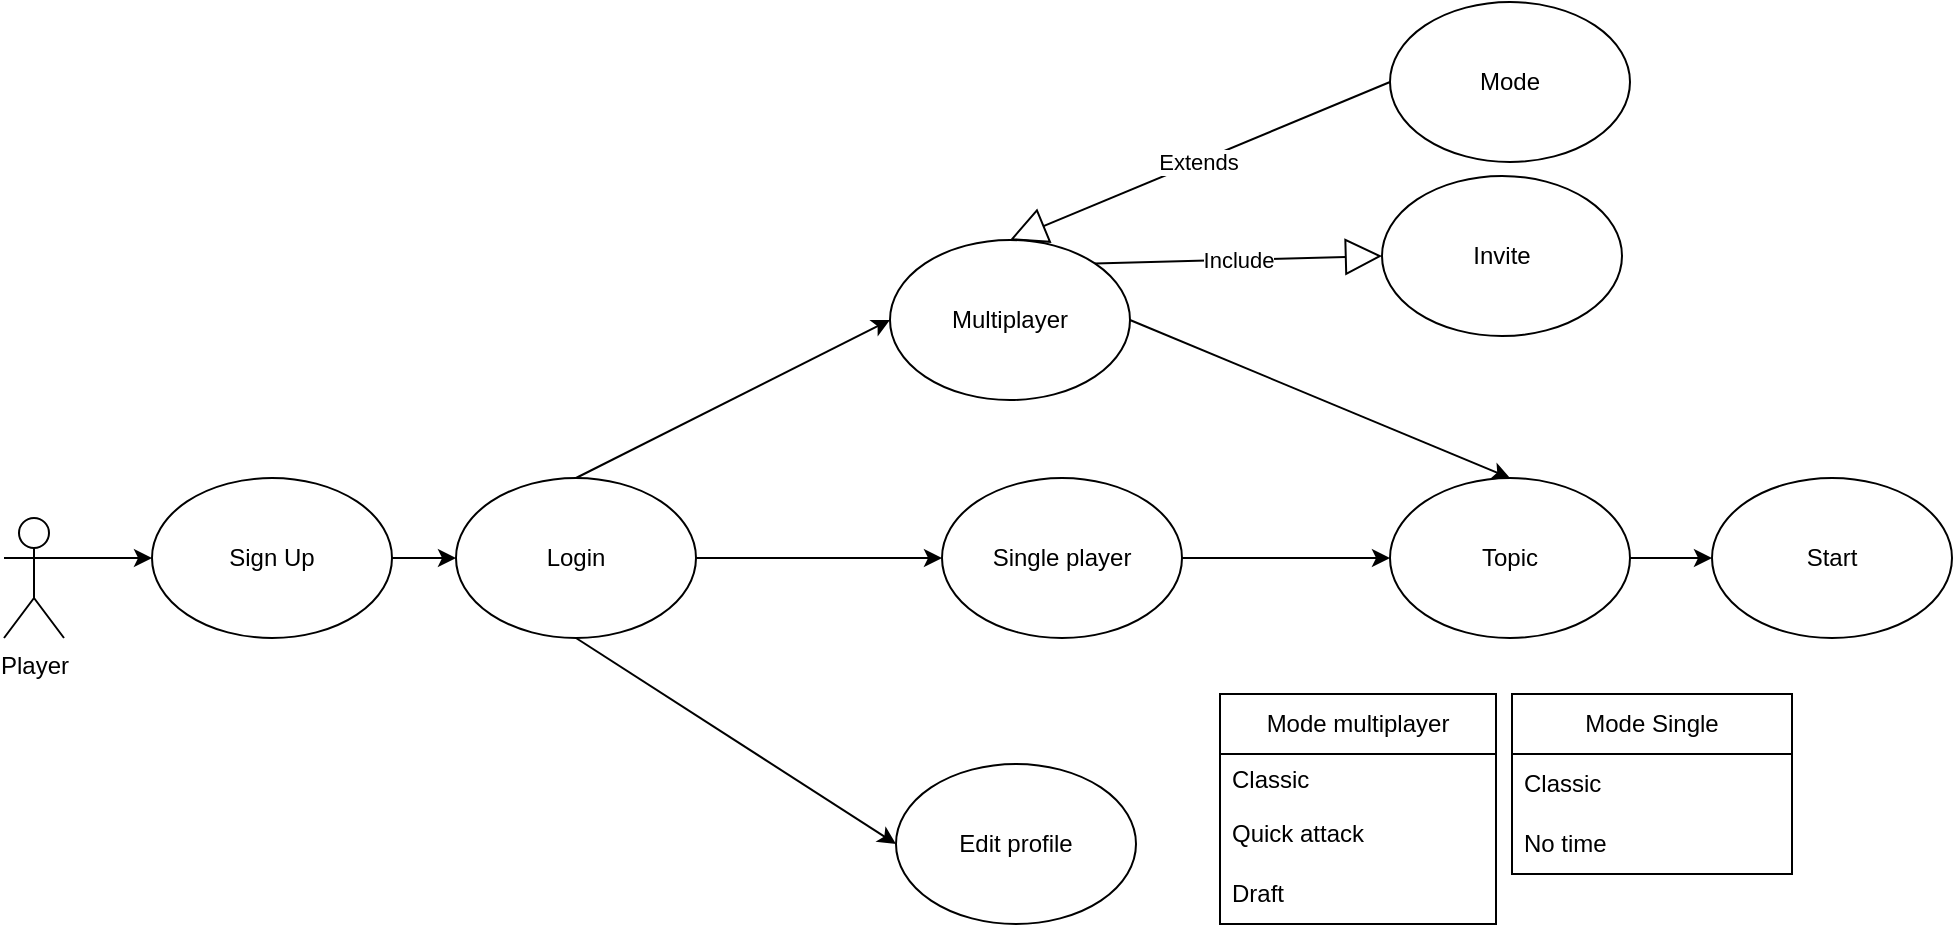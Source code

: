 <mxfile version="22.0.8" type="github">
  <diagram name="Page-1" id="1PqdWoSaJWrxitLMl5rY">
    <mxGraphModel dx="1402" dy="923" grid="0" gridSize="10" guides="1" tooltips="1" connect="1" arrows="1" fold="1" page="0" pageScale="1" pageWidth="827" pageHeight="1169" math="0" shadow="0">
      <root>
        <mxCell id="0" />
        <mxCell id="1" parent="0" />
        <mxCell id="lh3RgN_V7VgUxewfRanb-2" value="Single player" style="ellipse;whiteSpace=wrap;html=1;" parent="1" vertex="1">
          <mxGeometry x="377" y="185" width="120" height="80" as="geometry" />
        </mxCell>
        <mxCell id="lh3RgN_V7VgUxewfRanb-3" value="Multiplayer" style="ellipse;whiteSpace=wrap;html=1;" parent="1" vertex="1">
          <mxGeometry x="351" y="66" width="120" height="80" as="geometry" />
        </mxCell>
        <mxCell id="lh3RgN_V7VgUxewfRanb-4" value="Mode" style="ellipse;whiteSpace=wrap;html=1;" parent="1" vertex="1">
          <mxGeometry x="601" y="-53" width="120" height="80" as="geometry" />
        </mxCell>
        <mxCell id="lh3RgN_V7VgUxewfRanb-5" value="Topic" style="ellipse;whiteSpace=wrap;html=1;" parent="1" vertex="1">
          <mxGeometry x="601" y="185" width="120" height="80" as="geometry" />
        </mxCell>
        <mxCell id="lh3RgN_V7VgUxewfRanb-6" value="Edit profile&lt;br&gt;" style="ellipse;whiteSpace=wrap;html=1;" parent="1" vertex="1">
          <mxGeometry x="354" y="328" width="120" height="80" as="geometry" />
        </mxCell>
        <mxCell id="lh3RgN_V7VgUxewfRanb-7" value="Login" style="ellipse;whiteSpace=wrap;html=1;" parent="1" vertex="1">
          <mxGeometry x="134.0" y="185" width="120" height="80" as="geometry" />
        </mxCell>
        <mxCell id="lh3RgN_V7VgUxewfRanb-11" style="rounded=0;orthogonalLoop=1;jettySize=auto;html=1;entryX=0;entryY=0.5;entryDx=0;entryDy=0;exitX=1;exitY=0.5;exitDx=0;exitDy=0;" parent="1" source="lh3RgN_V7VgUxewfRanb-8" target="lh3RgN_V7VgUxewfRanb-7" edge="1">
          <mxGeometry relative="1" as="geometry">
            <mxPoint x="211" y="278" as="sourcePoint" />
          </mxGeometry>
        </mxCell>
        <mxCell id="lh3RgN_V7VgUxewfRanb-8" value="Sign Up" style="ellipse;whiteSpace=wrap;html=1;" parent="1" vertex="1">
          <mxGeometry x="-18" y="185" width="120" height="80" as="geometry" />
        </mxCell>
        <mxCell id="lh3RgN_V7VgUxewfRanb-12" value="" style="endArrow=classic;html=1;rounded=0;exitX=1;exitY=0.5;exitDx=0;exitDy=0;entryX=0;entryY=0.5;entryDx=0;entryDy=0;" parent="1" source="lh3RgN_V7VgUxewfRanb-7" target="lh3RgN_V7VgUxewfRanb-2" edge="1">
          <mxGeometry width="50" height="50" relative="1" as="geometry">
            <mxPoint x="387" y="298" as="sourcePoint" />
            <mxPoint x="437" y="248" as="targetPoint" />
          </mxGeometry>
        </mxCell>
        <mxCell id="lh3RgN_V7VgUxewfRanb-13" value="" style="endArrow=classic;html=1;rounded=0;exitX=0.5;exitY=0;exitDx=0;exitDy=0;entryX=0;entryY=0.5;entryDx=0;entryDy=0;" parent="1" source="lh3RgN_V7VgUxewfRanb-7" target="lh3RgN_V7VgUxewfRanb-3" edge="1">
          <mxGeometry width="50" height="50" relative="1" as="geometry">
            <mxPoint x="387" y="298" as="sourcePoint" />
            <mxPoint x="437" y="248" as="targetPoint" />
          </mxGeometry>
        </mxCell>
        <mxCell id="lh3RgN_V7VgUxewfRanb-16" value="" style="endArrow=classic;html=1;rounded=0;exitX=1;exitY=0.5;exitDx=0;exitDy=0;entryX=0;entryY=0.5;entryDx=0;entryDy=0;" parent="1" source="lh3RgN_V7VgUxewfRanb-2" target="lh3RgN_V7VgUxewfRanb-5" edge="1">
          <mxGeometry width="50" height="50" relative="1" as="geometry">
            <mxPoint x="460" y="382" as="sourcePoint" />
            <mxPoint x="595" y="231" as="targetPoint" />
          </mxGeometry>
        </mxCell>
        <mxCell id="lh3RgN_V7VgUxewfRanb-17" value="" style="endArrow=classic;html=1;rounded=0;exitX=0.5;exitY=1;exitDx=0;exitDy=0;entryX=0;entryY=0.5;entryDx=0;entryDy=0;" parent="1" source="lh3RgN_V7VgUxewfRanb-7" target="lh3RgN_V7VgUxewfRanb-6" edge="1">
          <mxGeometry width="50" height="50" relative="1" as="geometry">
            <mxPoint x="387" y="298" as="sourcePoint" />
            <mxPoint x="437" y="248" as="targetPoint" />
          </mxGeometry>
        </mxCell>
        <mxCell id="lh3RgN_V7VgUxewfRanb-20" value="Invite" style="ellipse;whiteSpace=wrap;html=1;" parent="1" vertex="1">
          <mxGeometry x="597" y="34" width="120" height="80" as="geometry" />
        </mxCell>
        <mxCell id="lh3RgN_V7VgUxewfRanb-23" value="" style="endArrow=classic;html=1;rounded=0;exitX=1;exitY=0.5;exitDx=0;exitDy=0;entryX=0.5;entryY=0;entryDx=0;entryDy=0;" parent="1" source="lh3RgN_V7VgUxewfRanb-3" target="lh3RgN_V7VgUxewfRanb-5" edge="1">
          <mxGeometry width="50" height="50" relative="1" as="geometry">
            <mxPoint x="387" y="298" as="sourcePoint" />
            <mxPoint x="437" y="248" as="targetPoint" />
          </mxGeometry>
        </mxCell>
        <mxCell id="lh3RgN_V7VgUxewfRanb-24" value="Player" style="shape=umlActor;verticalLabelPosition=bottom;verticalAlign=top;html=1;outlineConnect=0;" parent="1" vertex="1">
          <mxGeometry x="-92" y="205" width="30" height="60" as="geometry" />
        </mxCell>
        <mxCell id="lh3RgN_V7VgUxewfRanb-25" value="" style="endArrow=classic;html=1;rounded=0;exitX=1;exitY=0.333;exitDx=0;exitDy=0;exitPerimeter=0;entryX=0;entryY=0.5;entryDx=0;entryDy=0;" parent="1" source="lh3RgN_V7VgUxewfRanb-24" target="lh3RgN_V7VgUxewfRanb-8" edge="1">
          <mxGeometry width="50" height="50" relative="1" as="geometry">
            <mxPoint x="387" y="298" as="sourcePoint" />
            <mxPoint x="437" y="248" as="targetPoint" />
          </mxGeometry>
        </mxCell>
        <mxCell id="lh3RgN_V7VgUxewfRanb-33" value="Mode multiplayer" style="swimlane;fontStyle=0;childLayout=stackLayout;horizontal=1;startSize=30;horizontalStack=0;resizeParent=1;resizeParentMax=0;resizeLast=0;collapsible=1;marginBottom=0;whiteSpace=wrap;html=1;" parent="1" vertex="1">
          <mxGeometry x="516" y="293" width="138" height="115" as="geometry" />
        </mxCell>
        <mxCell id="lh3RgN_V7VgUxewfRanb-35" value="Classic" style="text;strokeColor=none;fillColor=none;align=left;verticalAlign=middle;spacingLeft=4;spacingRight=4;overflow=hidden;points=[[0,0.5],[1,0.5]];portConstraint=eastwest;rotatable=0;whiteSpace=wrap;html=1;" parent="lh3RgN_V7VgUxewfRanb-33" vertex="1">
          <mxGeometry y="30" width="138" height="25" as="geometry" />
        </mxCell>
        <mxCell id="lh3RgN_V7VgUxewfRanb-34" value="Quick attack" style="text;strokeColor=none;fillColor=none;align=left;verticalAlign=middle;spacingLeft=4;spacingRight=4;overflow=hidden;points=[[0,0.5],[1,0.5]];portConstraint=eastwest;rotatable=0;whiteSpace=wrap;html=1;" parent="lh3RgN_V7VgUxewfRanb-33" vertex="1">
          <mxGeometry y="55" width="138" height="30" as="geometry" />
        </mxCell>
        <mxCell id="lh3RgN_V7VgUxewfRanb-36" value="Draft&amp;nbsp;" style="text;strokeColor=none;fillColor=none;align=left;verticalAlign=middle;spacingLeft=4;spacingRight=4;overflow=hidden;points=[[0,0.5],[1,0.5]];portConstraint=eastwest;rotatable=0;whiteSpace=wrap;html=1;" parent="lh3RgN_V7VgUxewfRanb-33" vertex="1">
          <mxGeometry y="85" width="138" height="30" as="geometry" />
        </mxCell>
        <mxCell id="lh3RgN_V7VgUxewfRanb-43" value="Include" style="endArrow=block;endSize=16;endFill=0;html=1;rounded=0;exitX=1;exitY=0;exitDx=0;exitDy=0;entryX=0;entryY=0.5;entryDx=0;entryDy=0;" parent="1" source="lh3RgN_V7VgUxewfRanb-3" target="lh3RgN_V7VgUxewfRanb-20" edge="1">
          <mxGeometry x="0.006" width="160" relative="1" as="geometry">
            <mxPoint x="332" y="273" as="sourcePoint" />
            <mxPoint x="492" y="273" as="targetPoint" />
            <mxPoint as="offset" />
          </mxGeometry>
        </mxCell>
        <mxCell id="lh3RgN_V7VgUxewfRanb-44" value="Extends" style="endArrow=block;endSize=16;endFill=0;html=1;rounded=0;exitX=0;exitY=0.5;exitDx=0;exitDy=0;entryX=0.5;entryY=0;entryDx=0;entryDy=0;" parent="1" source="lh3RgN_V7VgUxewfRanb-4" target="lh3RgN_V7VgUxewfRanb-3" edge="1">
          <mxGeometry x="0.006" width="160" relative="1" as="geometry">
            <mxPoint x="364" y="275" as="sourcePoint" />
            <mxPoint x="363" y="46" as="targetPoint" />
            <mxPoint as="offset" />
          </mxGeometry>
        </mxCell>
        <mxCell id="lh3RgN_V7VgUxewfRanb-45" style="edgeStyle=orthogonalEdgeStyle;rounded=0;orthogonalLoop=1;jettySize=auto;html=1;exitX=0.5;exitY=1;exitDx=0;exitDy=0;" parent="1" source="lh3RgN_V7VgUxewfRanb-4" target="lh3RgN_V7VgUxewfRanb-4" edge="1">
          <mxGeometry relative="1" as="geometry" />
        </mxCell>
        <mxCell id="lh3RgN_V7VgUxewfRanb-46" value="Start" style="ellipse;whiteSpace=wrap;html=1;" parent="1" vertex="1">
          <mxGeometry x="762" y="185" width="120" height="80" as="geometry" />
        </mxCell>
        <mxCell id="lh3RgN_V7VgUxewfRanb-47" value="" style="endArrow=classic;html=1;rounded=0;entryX=0;entryY=0.5;entryDx=0;entryDy=0;exitX=1;exitY=0.5;exitDx=0;exitDy=0;" parent="1" source="lh3RgN_V7VgUxewfRanb-5" target="lh3RgN_V7VgUxewfRanb-46" edge="1">
          <mxGeometry width="50" height="50" relative="1" as="geometry">
            <mxPoint x="387" y="298" as="sourcePoint" />
            <mxPoint x="437" y="248" as="targetPoint" />
          </mxGeometry>
        </mxCell>
        <mxCell id="lh3RgN_V7VgUxewfRanb-48" value="Mode Single" style="swimlane;fontStyle=0;childLayout=stackLayout;horizontal=1;startSize=30;horizontalStack=0;resizeParent=1;resizeParentMax=0;resizeLast=0;collapsible=1;marginBottom=0;whiteSpace=wrap;html=1;" parent="1" vertex="1">
          <mxGeometry x="662" y="293" width="140" height="90" as="geometry" />
        </mxCell>
        <mxCell id="lh3RgN_V7VgUxewfRanb-49" value="Classic" style="text;strokeColor=none;fillColor=none;align=left;verticalAlign=middle;spacingLeft=4;spacingRight=4;overflow=hidden;points=[[0,0.5],[1,0.5]];portConstraint=eastwest;rotatable=0;whiteSpace=wrap;html=1;" parent="lh3RgN_V7VgUxewfRanb-48" vertex="1">
          <mxGeometry y="30" width="140" height="30" as="geometry" />
        </mxCell>
        <mxCell id="lh3RgN_V7VgUxewfRanb-50" value="No time" style="text;strokeColor=none;fillColor=none;align=left;verticalAlign=middle;spacingLeft=4;spacingRight=4;overflow=hidden;points=[[0,0.5],[1,0.5]];portConstraint=eastwest;rotatable=0;whiteSpace=wrap;html=1;" parent="lh3RgN_V7VgUxewfRanb-48" vertex="1">
          <mxGeometry y="60" width="140" height="30" as="geometry" />
        </mxCell>
      </root>
    </mxGraphModel>
  </diagram>
</mxfile>
